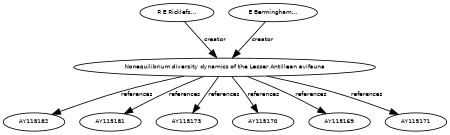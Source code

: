 digraph G {
size="3,3";
node [fontsize=7, fontname="Helvetica"];
edge [fontsize=7, fontname="Helvetica"];
node0 [label="Nonequilibrium diversity dynamics of the Lesser Antillean avifauna", width=0.27433100247,height=0.27433100247];
node1 [label="R E Ricklefs...", width=0.27433100247,height=0.27433100247];
node2 [label="E Bermingham...", width=0.27433100247,height=0.27433100247];
node3 [label="AY115182", width=0.27433100247,height=0.27433100247];
node4 [label="AY115181", width=0.27433100247,height=0.27433100247];
node5 [label="AY115173", width=0.27433100247,height=0.27433100247];
node6 [label="AY115170", width=0.27433100247,height=0.27433100247];
node7 [label="AY115169", width=0.27433100247,height=0.27433100247];
node8 [label="AY115171", width=0.27433100247,height=0.27433100247];
node1 -> node0 [label="creator"];
node2 -> node0 [label="creator"];
node0 -> node3 [label="references"];
node0 -> node4 [label="references"];
node0 -> node5 [label="references"];
node0 -> node6 [label="references"];
node0 -> node7 [label="references"];
node0 -> node8 [label="references"];
}

